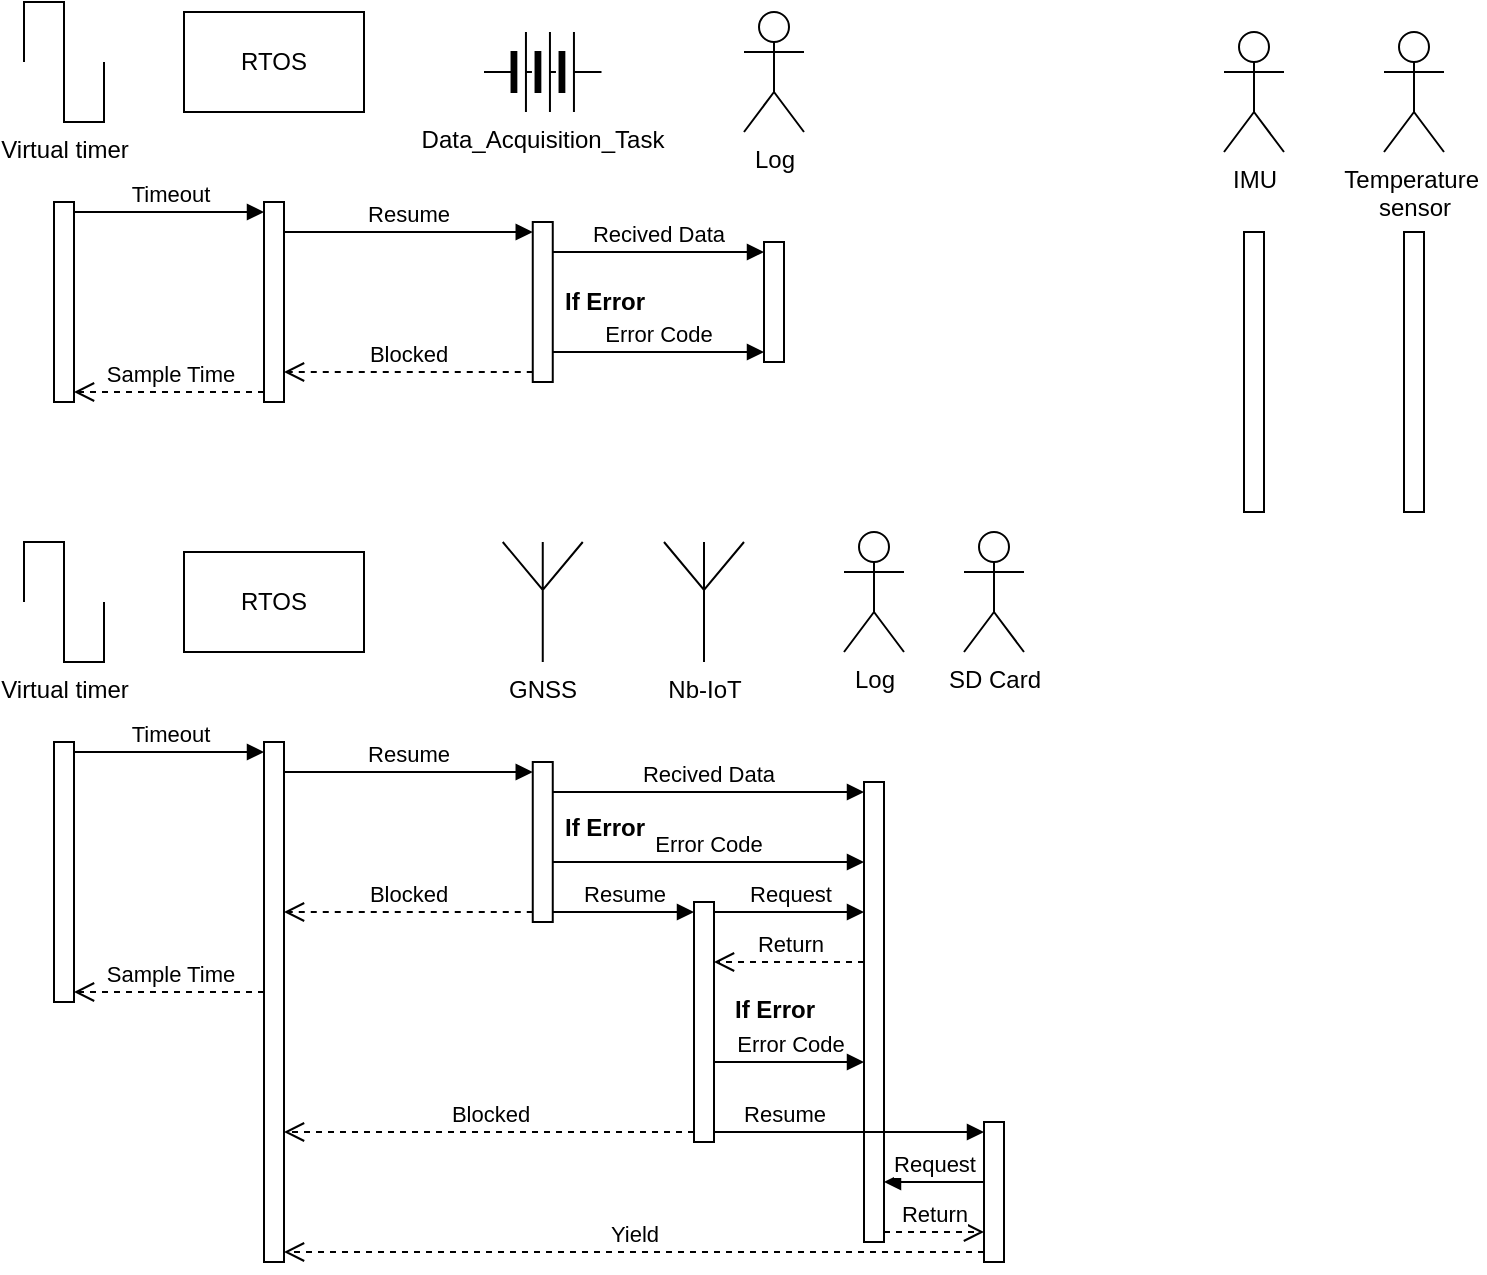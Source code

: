 <mxfile version="26.2.2">
  <diagram name="Page-1" id="C1Dcb9TI_HTOdPii22M0">
    <mxGraphModel dx="902" dy="524" grid="1" gridSize="10" guides="1" tooltips="1" connect="1" arrows="1" fold="1" page="1" pageScale="1" pageWidth="850" pageHeight="1100" math="0" shadow="0">
      <root>
        <mxCell id="0" />
        <mxCell id="1" parent="0" />
        <mxCell id="5Rf4idIYZ5ONfJpzwbBU-1" value="IMU" style="shape=umlActor;verticalLabelPosition=bottom;verticalAlign=top;html=1;outlineConnect=0;" vertex="1" parent="1">
          <mxGeometry x="640" y="55" width="30" height="60" as="geometry" />
        </mxCell>
        <mxCell id="5Rf4idIYZ5ONfJpzwbBU-2" value="Temperature&amp;nbsp;&lt;div&gt;sensor&lt;/div&gt;" style="shape=umlActor;verticalLabelPosition=bottom;verticalAlign=top;html=1;outlineConnect=0;" vertex="1" parent="1">
          <mxGeometry x="720" y="55" width="30" height="60" as="geometry" />
        </mxCell>
        <mxCell id="5Rf4idIYZ5ONfJpzwbBU-3" value="Virtual timer" style="pointerEvents=1;verticalLabelPosition=bottom;shadow=0;dashed=0;align=center;html=1;verticalAlign=top;shape=mxgraph.electrical.waveforms.square_wave;" vertex="1" parent="1">
          <mxGeometry x="40" y="40" width="40" height="60" as="geometry" />
        </mxCell>
        <mxCell id="5Rf4idIYZ5ONfJpzwbBU-4" value="SD Card" style="shape=umlActor;verticalLabelPosition=bottom;verticalAlign=top;html=1;outlineConnect=0;" vertex="1" parent="1">
          <mxGeometry x="510" y="305" width="30" height="60" as="geometry" />
        </mxCell>
        <mxCell id="5Rf4idIYZ5ONfJpzwbBU-5" value="GNSS" style="verticalLabelPosition=bottom;shadow=0;dashed=0;align=center;html=1;verticalAlign=top;shape=mxgraph.electrical.radio.aerial_-_antenna_1;" vertex="1" parent="1">
          <mxGeometry x="279.38" y="310" width="40" height="60" as="geometry" />
        </mxCell>
        <mxCell id="5Rf4idIYZ5ONfJpzwbBU-6" value="Nb-IoT" style="verticalLabelPosition=bottom;shadow=0;dashed=0;align=center;html=1;verticalAlign=top;shape=mxgraph.electrical.radio.aerial_-_antenna_1;" vertex="1" parent="1">
          <mxGeometry x="360" y="310" width="40" height="60" as="geometry" />
        </mxCell>
        <mxCell id="5Rf4idIYZ5ONfJpzwbBU-7" value="Data_Acquisition_Task" style="pointerEvents=1;verticalLabelPosition=bottom;shadow=0;dashed=0;align=center;html=1;verticalAlign=top;shape=mxgraph.electrical.miscellaneous.batteryStack;" vertex="1" parent="1">
          <mxGeometry x="270" y="55" width="58.75" height="40" as="geometry" />
        </mxCell>
        <mxCell id="5Rf4idIYZ5ONfJpzwbBU-8" value="RTOS" style="rounded=0;whiteSpace=wrap;html=1;" vertex="1" parent="1">
          <mxGeometry x="120" y="45" width="90" height="50" as="geometry" />
        </mxCell>
        <mxCell id="5Rf4idIYZ5ONfJpzwbBU-9" value="" style="html=1;points=[[0,0,0,0,5],[0,1,0,0,-5],[1,0,0,0,5],[1,1,0,0,-5]];perimeter=orthogonalPerimeter;outlineConnect=0;targetShapes=umlLifeline;portConstraint=eastwest;newEdgeStyle={&quot;curved&quot;:0,&quot;rounded&quot;:0};" vertex="1" parent="1">
          <mxGeometry x="55" y="140" width="10" height="100" as="geometry" />
        </mxCell>
        <mxCell id="5Rf4idIYZ5ONfJpzwbBU-10" value="" style="html=1;points=[[0,0,0,0,5],[0,1,0,0,-5],[1,0,0,0,5],[1,1,0,0,-5]];perimeter=orthogonalPerimeter;outlineConnect=0;targetShapes=umlLifeline;portConstraint=eastwest;newEdgeStyle={&quot;curved&quot;:0,&quot;rounded&quot;:0};" vertex="1" parent="1">
          <mxGeometry x="160" y="140" width="10" height="100" as="geometry" />
        </mxCell>
        <mxCell id="5Rf4idIYZ5ONfJpzwbBU-11" value="" style="html=1;points=[[0,0,0,0,5],[0,1,0,0,-5],[1,0,0,0,5],[1,1,0,0,-5]];perimeter=orthogonalPerimeter;outlineConnect=0;targetShapes=umlLifeline;portConstraint=eastwest;newEdgeStyle={&quot;curved&quot;:0,&quot;rounded&quot;:0};" vertex="1" parent="1">
          <mxGeometry x="294.38" y="150" width="10" height="80" as="geometry" />
        </mxCell>
        <mxCell id="5Rf4idIYZ5ONfJpzwbBU-12" value="" style="html=1;points=[[0,0,0,0,5],[0,1,0,0,-5],[1,0,0,0,5],[1,1,0,0,-5]];perimeter=orthogonalPerimeter;outlineConnect=0;targetShapes=umlLifeline;portConstraint=eastwest;newEdgeStyle={&quot;curved&quot;:0,&quot;rounded&quot;:0};" vertex="1" parent="1">
          <mxGeometry x="650" y="155" width="10" height="140" as="geometry" />
        </mxCell>
        <mxCell id="5Rf4idIYZ5ONfJpzwbBU-13" value="" style="html=1;points=[[0,0,0,0,5],[0,1,0,0,-5],[1,0,0,0,5],[1,1,0,0,-5]];perimeter=orthogonalPerimeter;outlineConnect=0;targetShapes=umlLifeline;portConstraint=eastwest;newEdgeStyle={&quot;curved&quot;:0,&quot;rounded&quot;:0};" vertex="1" parent="1">
          <mxGeometry x="730" y="155" width="10" height="140" as="geometry" />
        </mxCell>
        <mxCell id="5Rf4idIYZ5ONfJpzwbBU-14" value="Resume" style="html=1;verticalAlign=bottom;endArrow=block;curved=0;rounded=0;entryX=0;entryY=0;entryDx=0;entryDy=5;entryPerimeter=0;" edge="1" parent="1" source="5Rf4idIYZ5ONfJpzwbBU-10" target="5Rf4idIYZ5ONfJpzwbBU-11">
          <mxGeometry width="80" relative="1" as="geometry">
            <mxPoint x="170" y="160" as="sourcePoint" />
            <mxPoint x="250" y="160" as="targetPoint" />
          </mxGeometry>
        </mxCell>
        <mxCell id="5Rf4idIYZ5ONfJpzwbBU-17" value="Blocked" style="html=1;verticalAlign=bottom;endArrow=open;dashed=1;endSize=8;curved=0;rounded=0;exitX=0;exitY=1;exitDx=0;exitDy=-5;exitPerimeter=0;" edge="1" parent="1" source="5Rf4idIYZ5ONfJpzwbBU-11" target="5Rf4idIYZ5ONfJpzwbBU-10">
          <mxGeometry relative="1" as="geometry">
            <mxPoint x="280" y="220" as="sourcePoint" />
            <mxPoint x="200" y="220" as="targetPoint" />
          </mxGeometry>
        </mxCell>
        <mxCell id="5Rf4idIYZ5ONfJpzwbBU-18" value="Timeout" style="html=1;verticalAlign=bottom;endArrow=block;curved=0;rounded=0;entryX=0;entryY=0;entryDx=0;entryDy=5;entryPerimeter=0;" edge="1" parent="1" source="5Rf4idIYZ5ONfJpzwbBU-9" target="5Rf4idIYZ5ONfJpzwbBU-10">
          <mxGeometry width="80" relative="1" as="geometry">
            <mxPoint x="55" y="190" as="sourcePoint" />
            <mxPoint x="179" y="190" as="targetPoint" />
          </mxGeometry>
        </mxCell>
        <mxCell id="5Rf4idIYZ5ONfJpzwbBU-19" value="Sample Time" style="html=1;verticalAlign=bottom;endArrow=open;dashed=1;endSize=8;curved=0;rounded=0;exitX=0;exitY=1;exitDx=0;exitDy=-5;exitPerimeter=0;" edge="1" parent="1" source="5Rf4idIYZ5ONfJpzwbBU-10" target="5Rf4idIYZ5ONfJpzwbBU-9">
          <mxGeometry x="0.002" relative="1" as="geometry">
            <mxPoint x="304" y="205" as="sourcePoint" />
            <mxPoint x="180" y="205" as="targetPoint" />
            <mxPoint as="offset" />
          </mxGeometry>
        </mxCell>
        <mxCell id="5Rf4idIYZ5ONfJpzwbBU-20" value="Virtual timer" style="pointerEvents=1;verticalLabelPosition=bottom;shadow=0;dashed=0;align=center;html=1;verticalAlign=top;shape=mxgraph.electrical.waveforms.square_wave;" vertex="1" parent="1">
          <mxGeometry x="40" y="310" width="40" height="60" as="geometry" />
        </mxCell>
        <mxCell id="5Rf4idIYZ5ONfJpzwbBU-22" value="RTOS" style="rounded=0;whiteSpace=wrap;html=1;" vertex="1" parent="1">
          <mxGeometry x="120" y="315" width="90" height="50" as="geometry" />
        </mxCell>
        <mxCell id="5Rf4idIYZ5ONfJpzwbBU-23" value="" style="html=1;points=[[0,0,0,0,5],[0,1,0,0,-5],[1,0,0,0,5],[1,1,0,0,-5]];perimeter=orthogonalPerimeter;outlineConnect=0;targetShapes=umlLifeline;portConstraint=eastwest;newEdgeStyle={&quot;curved&quot;:0,&quot;rounded&quot;:0};" vertex="1" parent="1">
          <mxGeometry x="55" y="410" width="10" height="130" as="geometry" />
        </mxCell>
        <mxCell id="5Rf4idIYZ5ONfJpzwbBU-24" value="" style="html=1;points=[[0,0,0,0,5],[0,1,0,0,-5],[1,0,0,0,5],[1,1,0,0,-5]];perimeter=orthogonalPerimeter;outlineConnect=0;targetShapes=umlLifeline;portConstraint=eastwest;newEdgeStyle={&quot;curved&quot;:0,&quot;rounded&quot;:0};" vertex="1" parent="1">
          <mxGeometry x="160" y="410" width="10" height="260" as="geometry" />
        </mxCell>
        <mxCell id="5Rf4idIYZ5ONfJpzwbBU-25" value="" style="html=1;points=[[0,0,0,0,5],[0,1,0,0,-5],[1,0,0,0,5],[1,1,0,0,-5]];perimeter=orthogonalPerimeter;outlineConnect=0;targetShapes=umlLifeline;portConstraint=eastwest;newEdgeStyle={&quot;curved&quot;:0,&quot;rounded&quot;:0};" vertex="1" parent="1">
          <mxGeometry x="294.38" y="420" width="10" height="80" as="geometry" />
        </mxCell>
        <mxCell id="5Rf4idIYZ5ONfJpzwbBU-26" value="Resume" style="html=1;verticalAlign=bottom;endArrow=block;curved=0;rounded=0;entryX=0;entryY=0;entryDx=0;entryDy=5;entryPerimeter=0;" edge="1" parent="1" source="5Rf4idIYZ5ONfJpzwbBU-24" target="5Rf4idIYZ5ONfJpzwbBU-25">
          <mxGeometry width="80" relative="1" as="geometry">
            <mxPoint x="170" y="430" as="sourcePoint" />
            <mxPoint x="250" y="430" as="targetPoint" />
          </mxGeometry>
        </mxCell>
        <mxCell id="5Rf4idIYZ5ONfJpzwbBU-27" value="Blocked" style="html=1;verticalAlign=bottom;endArrow=open;dashed=1;endSize=8;curved=0;rounded=0;exitX=0;exitY=1;exitDx=0;exitDy=-5;exitPerimeter=0;" edge="1" parent="1" source="5Rf4idIYZ5ONfJpzwbBU-25" target="5Rf4idIYZ5ONfJpzwbBU-24">
          <mxGeometry relative="1" as="geometry">
            <mxPoint x="294.38" y="458" as="sourcePoint" />
            <mxPoint x="170" y="458" as="targetPoint" />
          </mxGeometry>
        </mxCell>
        <mxCell id="5Rf4idIYZ5ONfJpzwbBU-28" value="Timeout" style="html=1;verticalAlign=bottom;endArrow=block;curved=0;rounded=0;entryX=0;entryY=0;entryDx=0;entryDy=5;entryPerimeter=0;" edge="1" parent="1" source="5Rf4idIYZ5ONfJpzwbBU-23" target="5Rf4idIYZ5ONfJpzwbBU-24">
          <mxGeometry width="80" relative="1" as="geometry">
            <mxPoint x="55" y="460" as="sourcePoint" />
            <mxPoint x="179" y="460" as="targetPoint" />
          </mxGeometry>
        </mxCell>
        <mxCell id="5Rf4idIYZ5ONfJpzwbBU-29" value="Sample Time" style="html=1;verticalAlign=bottom;endArrow=open;dashed=1;endSize=8;curved=0;rounded=0;entryX=1;entryY=1;entryDx=0;entryDy=-5;entryPerimeter=0;" edge="1" parent="1" source="5Rf4idIYZ5ONfJpzwbBU-24" target="5Rf4idIYZ5ONfJpzwbBU-23">
          <mxGeometry x="0.002" relative="1" as="geometry">
            <mxPoint x="160" y="524.66" as="sourcePoint" />
            <mxPoint x="65.0" y="524.66" as="targetPoint" />
            <mxPoint as="offset" />
          </mxGeometry>
        </mxCell>
        <mxCell id="5Rf4idIYZ5ONfJpzwbBU-30" value="" style="html=1;points=[[0,0,0,0,5],[0,1,0,0,-5],[1,0,0,0,5],[1,1,0,0,-5]];perimeter=orthogonalPerimeter;outlineConnect=0;targetShapes=umlLifeline;portConstraint=eastwest;newEdgeStyle={&quot;curved&quot;:0,&quot;rounded&quot;:0};" vertex="1" parent="1">
          <mxGeometry x="375" y="490" width="10" height="120" as="geometry" />
        </mxCell>
        <mxCell id="5Rf4idIYZ5ONfJpzwbBU-31" value="" style="html=1;points=[[0,0,0,0,5],[0,1,0,0,-5],[1,0,0,0,5],[1,1,0,0,-5]];perimeter=orthogonalPerimeter;outlineConnect=0;targetShapes=umlLifeline;portConstraint=eastwest;newEdgeStyle={&quot;curved&quot;:0,&quot;rounded&quot;:0};" vertex="1" parent="1">
          <mxGeometry x="460" y="430" width="10" height="230" as="geometry" />
        </mxCell>
        <mxCell id="5Rf4idIYZ5ONfJpzwbBU-32" value="Resume" style="html=1;verticalAlign=bottom;endArrow=block;curved=0;rounded=0;entryX=0;entryY=0;entryDx=0;entryDy=5;entryPerimeter=0;exitX=1;exitY=1;exitDx=0;exitDy=-5;exitPerimeter=0;" edge="1" parent="1" source="5Rf4idIYZ5ONfJpzwbBU-25" target="5Rf4idIYZ5ONfJpzwbBU-30">
          <mxGeometry width="80" relative="1" as="geometry">
            <mxPoint x="320" y="490" as="sourcePoint" />
            <mxPoint x="304.38" y="500" as="targetPoint" />
          </mxGeometry>
        </mxCell>
        <mxCell id="5Rf4idIYZ5ONfJpzwbBU-33" value="Blocked" style="html=1;verticalAlign=bottom;endArrow=open;dashed=1;endSize=8;curved=0;rounded=0;exitX=0;exitY=1;exitDx=0;exitDy=-5;exitPerimeter=0;" edge="1" parent="1" source="5Rf4idIYZ5ONfJpzwbBU-30" target="5Rf4idIYZ5ONfJpzwbBU-24">
          <mxGeometry relative="1" as="geometry">
            <mxPoint x="304.38" y="530" as="sourcePoint" />
            <mxPoint x="180.38" y="530" as="targetPoint" />
          </mxGeometry>
        </mxCell>
        <mxCell id="5Rf4idIYZ5ONfJpzwbBU-34" value="Log" style="shape=umlActor;verticalLabelPosition=bottom;verticalAlign=top;html=1;outlineConnect=0;" vertex="1" parent="1">
          <mxGeometry x="400" y="45" width="30" height="60" as="geometry" />
        </mxCell>
        <mxCell id="5Rf4idIYZ5ONfJpzwbBU-35" value="Log" style="shape=umlActor;verticalLabelPosition=bottom;verticalAlign=top;html=1;outlineConnect=0;" vertex="1" parent="1">
          <mxGeometry x="450" y="305" width="30" height="60" as="geometry" />
        </mxCell>
        <mxCell id="5Rf4idIYZ5ONfJpzwbBU-36" value="" style="html=1;points=[[0,0,0,0,5],[0,1,0,0,-5],[1,0,0,0,5],[1,1,0,0,-5]];perimeter=orthogonalPerimeter;outlineConnect=0;targetShapes=umlLifeline;portConstraint=eastwest;newEdgeStyle={&quot;curved&quot;:0,&quot;rounded&quot;:0};" vertex="1" parent="1">
          <mxGeometry x="410" y="160" width="10" height="60" as="geometry" />
        </mxCell>
        <mxCell id="5Rf4idIYZ5ONfJpzwbBU-37" value="Error Code" style="html=1;verticalAlign=bottom;endArrow=block;curved=0;rounded=0;entryX=0;entryY=1;entryDx=0;entryDy=-5;entryPerimeter=0;" edge="1" parent="1" source="5Rf4idIYZ5ONfJpzwbBU-11" target="5Rf4idIYZ5ONfJpzwbBU-36">
          <mxGeometry width="80" relative="1" as="geometry">
            <mxPoint x="170.38" y="220" as="sourcePoint" />
            <mxPoint x="294.38" y="220" as="targetPoint" />
          </mxGeometry>
        </mxCell>
        <mxCell id="5Rf4idIYZ5ONfJpzwbBU-39" value="Recived Data" style="html=1;verticalAlign=bottom;endArrow=block;curved=0;rounded=0;entryX=0;entryY=0;entryDx=0;entryDy=5;entryPerimeter=0;" edge="1" parent="1" source="5Rf4idIYZ5ONfJpzwbBU-11" target="5Rf4idIYZ5ONfJpzwbBU-36">
          <mxGeometry width="80" relative="1" as="geometry">
            <mxPoint x="286" y="174.66" as="sourcePoint" />
            <mxPoint x="410" y="174.66" as="targetPoint" />
          </mxGeometry>
        </mxCell>
        <mxCell id="5Rf4idIYZ5ONfJpzwbBU-40" value="If Error" style="text;align=center;fontStyle=1;verticalAlign=middle;spacingLeft=3;spacingRight=3;strokeColor=none;rotatable=0;points=[[0,0.5],[1,0.5]];portConstraint=eastwest;html=1;" vertex="1" parent="1">
          <mxGeometry x="290" y="177" width="80" height="26" as="geometry" />
        </mxCell>
        <mxCell id="5Rf4idIYZ5ONfJpzwbBU-41" value="Recived Data" style="html=1;verticalAlign=bottom;endArrow=block;curved=0;rounded=0;entryX=0;entryY=0;entryDx=0;entryDy=5;entryPerimeter=0;" edge="1" parent="1" source="5Rf4idIYZ5ONfJpzwbBU-25" target="5Rf4idIYZ5ONfJpzwbBU-31">
          <mxGeometry width="80" relative="1" as="geometry">
            <mxPoint x="304.38" y="444.66" as="sourcePoint" />
            <mxPoint x="410.38" y="444.66" as="targetPoint" />
          </mxGeometry>
        </mxCell>
        <mxCell id="5Rf4idIYZ5ONfJpzwbBU-42" value="If Error" style="text;align=center;fontStyle=1;verticalAlign=middle;spacingLeft=3;spacingRight=3;strokeColor=none;rotatable=0;points=[[0,0.5],[1,0.5]];portConstraint=eastwest;html=1;" vertex="1" parent="1">
          <mxGeometry x="290" y="440" width="80" height="26" as="geometry" />
        </mxCell>
        <mxCell id="5Rf4idIYZ5ONfJpzwbBU-43" value="Error Code" style="html=1;verticalAlign=bottom;endArrow=block;curved=0;rounded=0;exitX=1;exitY=1;exitDx=0;exitDy=-5;exitPerimeter=0;" edge="1" parent="1">
          <mxGeometry width="80" relative="1" as="geometry">
            <mxPoint x="304.38" y="470" as="sourcePoint" />
            <mxPoint x="460" y="470" as="targetPoint" />
          </mxGeometry>
        </mxCell>
        <mxCell id="5Rf4idIYZ5ONfJpzwbBU-44" value="" style="html=1;points=[[0,0,0,0,5],[0,1,0,0,-5],[1,0,0,0,5],[1,1,0,0,-5]];perimeter=orthogonalPerimeter;outlineConnect=0;targetShapes=umlLifeline;portConstraint=eastwest;newEdgeStyle={&quot;curved&quot;:0,&quot;rounded&quot;:0};" vertex="1" parent="1">
          <mxGeometry x="520" y="600" width="10" height="70" as="geometry" />
        </mxCell>
        <mxCell id="5Rf4idIYZ5ONfJpzwbBU-45" value="Request" style="html=1;verticalAlign=bottom;endArrow=block;curved=0;rounded=0;" edge="1" parent="1">
          <mxGeometry width="80" relative="1" as="geometry">
            <mxPoint x="520" y="630" as="sourcePoint" />
            <mxPoint x="470" y="630" as="targetPoint" />
          </mxGeometry>
        </mxCell>
        <mxCell id="5Rf4idIYZ5ONfJpzwbBU-46" value="Return" style="html=1;verticalAlign=bottom;endArrow=open;dashed=1;endSize=8;curved=0;rounded=0;exitX=1;exitY=1;exitDx=0;exitDy=-5;exitPerimeter=0;" edge="1" parent="1" source="5Rf4idIYZ5ONfJpzwbBU-31" target="5Rf4idIYZ5ONfJpzwbBU-44">
          <mxGeometry x="-0.007" relative="1" as="geometry">
            <mxPoint x="460" y="650" as="sourcePoint" />
            <mxPoint x="380" y="650" as="targetPoint" />
            <mxPoint as="offset" />
          </mxGeometry>
        </mxCell>
        <mxCell id="5Rf4idIYZ5ONfJpzwbBU-47" value="Request" style="html=1;verticalAlign=bottom;endArrow=block;curved=0;rounded=0;exitX=1;exitY=0;exitDx=0;exitDy=5;exitPerimeter=0;" edge="1" parent="1" source="5Rf4idIYZ5ONfJpzwbBU-30" target="5Rf4idIYZ5ONfJpzwbBU-31">
          <mxGeometry width="80" relative="1" as="geometry">
            <mxPoint x="239" y="646.5" as="sourcePoint" />
            <mxPoint x="450" y="640" as="targetPoint" />
          </mxGeometry>
        </mxCell>
        <mxCell id="5Rf4idIYZ5ONfJpzwbBU-48" value="If Error" style="text;align=center;fontStyle=1;verticalAlign=middle;spacingLeft=3;spacingRight=3;strokeColor=none;rotatable=0;points=[[0,0.5],[1,0.5]];portConstraint=eastwest;html=1;" vertex="1" parent="1">
          <mxGeometry x="385" y="537" width="60" height="13" as="geometry" />
        </mxCell>
        <mxCell id="5Rf4idIYZ5ONfJpzwbBU-49" value="Error Code" style="html=1;verticalAlign=bottom;endArrow=block;curved=0;rounded=0;" edge="1" parent="1">
          <mxGeometry width="80" relative="1" as="geometry">
            <mxPoint x="385" y="570" as="sourcePoint" />
            <mxPoint x="460" y="570" as="targetPoint" />
          </mxGeometry>
        </mxCell>
        <mxCell id="5Rf4idIYZ5ONfJpzwbBU-50" value="Resume" style="html=1;verticalAlign=bottom;endArrow=block;curved=0;rounded=0;entryX=0;entryY=0;entryDx=0;entryDy=5;entryPerimeter=0;exitX=1;exitY=1;exitDx=0;exitDy=-5;exitPerimeter=0;" edge="1" parent="1" source="5Rf4idIYZ5ONfJpzwbBU-30" target="5Rf4idIYZ5ONfJpzwbBU-44">
          <mxGeometry x="-0.481" width="80" relative="1" as="geometry">
            <mxPoint x="195.38" y="570" as="sourcePoint" />
            <mxPoint x="319.38" y="570" as="targetPoint" />
            <mxPoint as="offset" />
          </mxGeometry>
        </mxCell>
        <mxCell id="5Rf4idIYZ5ONfJpzwbBU-51" value="Yield" style="html=1;verticalAlign=bottom;endArrow=open;dashed=1;endSize=8;curved=0;rounded=0;entryX=1;entryY=1;entryDx=0;entryDy=-5;entryPerimeter=0;" edge="1" parent="1" source="5Rf4idIYZ5ONfJpzwbBU-44" target="5Rf4idIYZ5ONfJpzwbBU-24">
          <mxGeometry relative="1" as="geometry">
            <mxPoint x="400" y="640" as="sourcePoint" />
            <mxPoint x="195" y="640" as="targetPoint" />
          </mxGeometry>
        </mxCell>
        <mxCell id="5Rf4idIYZ5ONfJpzwbBU-53" value="Return" style="html=1;verticalAlign=bottom;endArrow=open;dashed=1;endSize=8;curved=0;rounded=0;" edge="1" parent="1">
          <mxGeometry x="-0.007" relative="1" as="geometry">
            <mxPoint x="460" y="520" as="sourcePoint" />
            <mxPoint x="385" y="520" as="targetPoint" />
            <mxPoint as="offset" />
          </mxGeometry>
        </mxCell>
      </root>
    </mxGraphModel>
  </diagram>
</mxfile>
